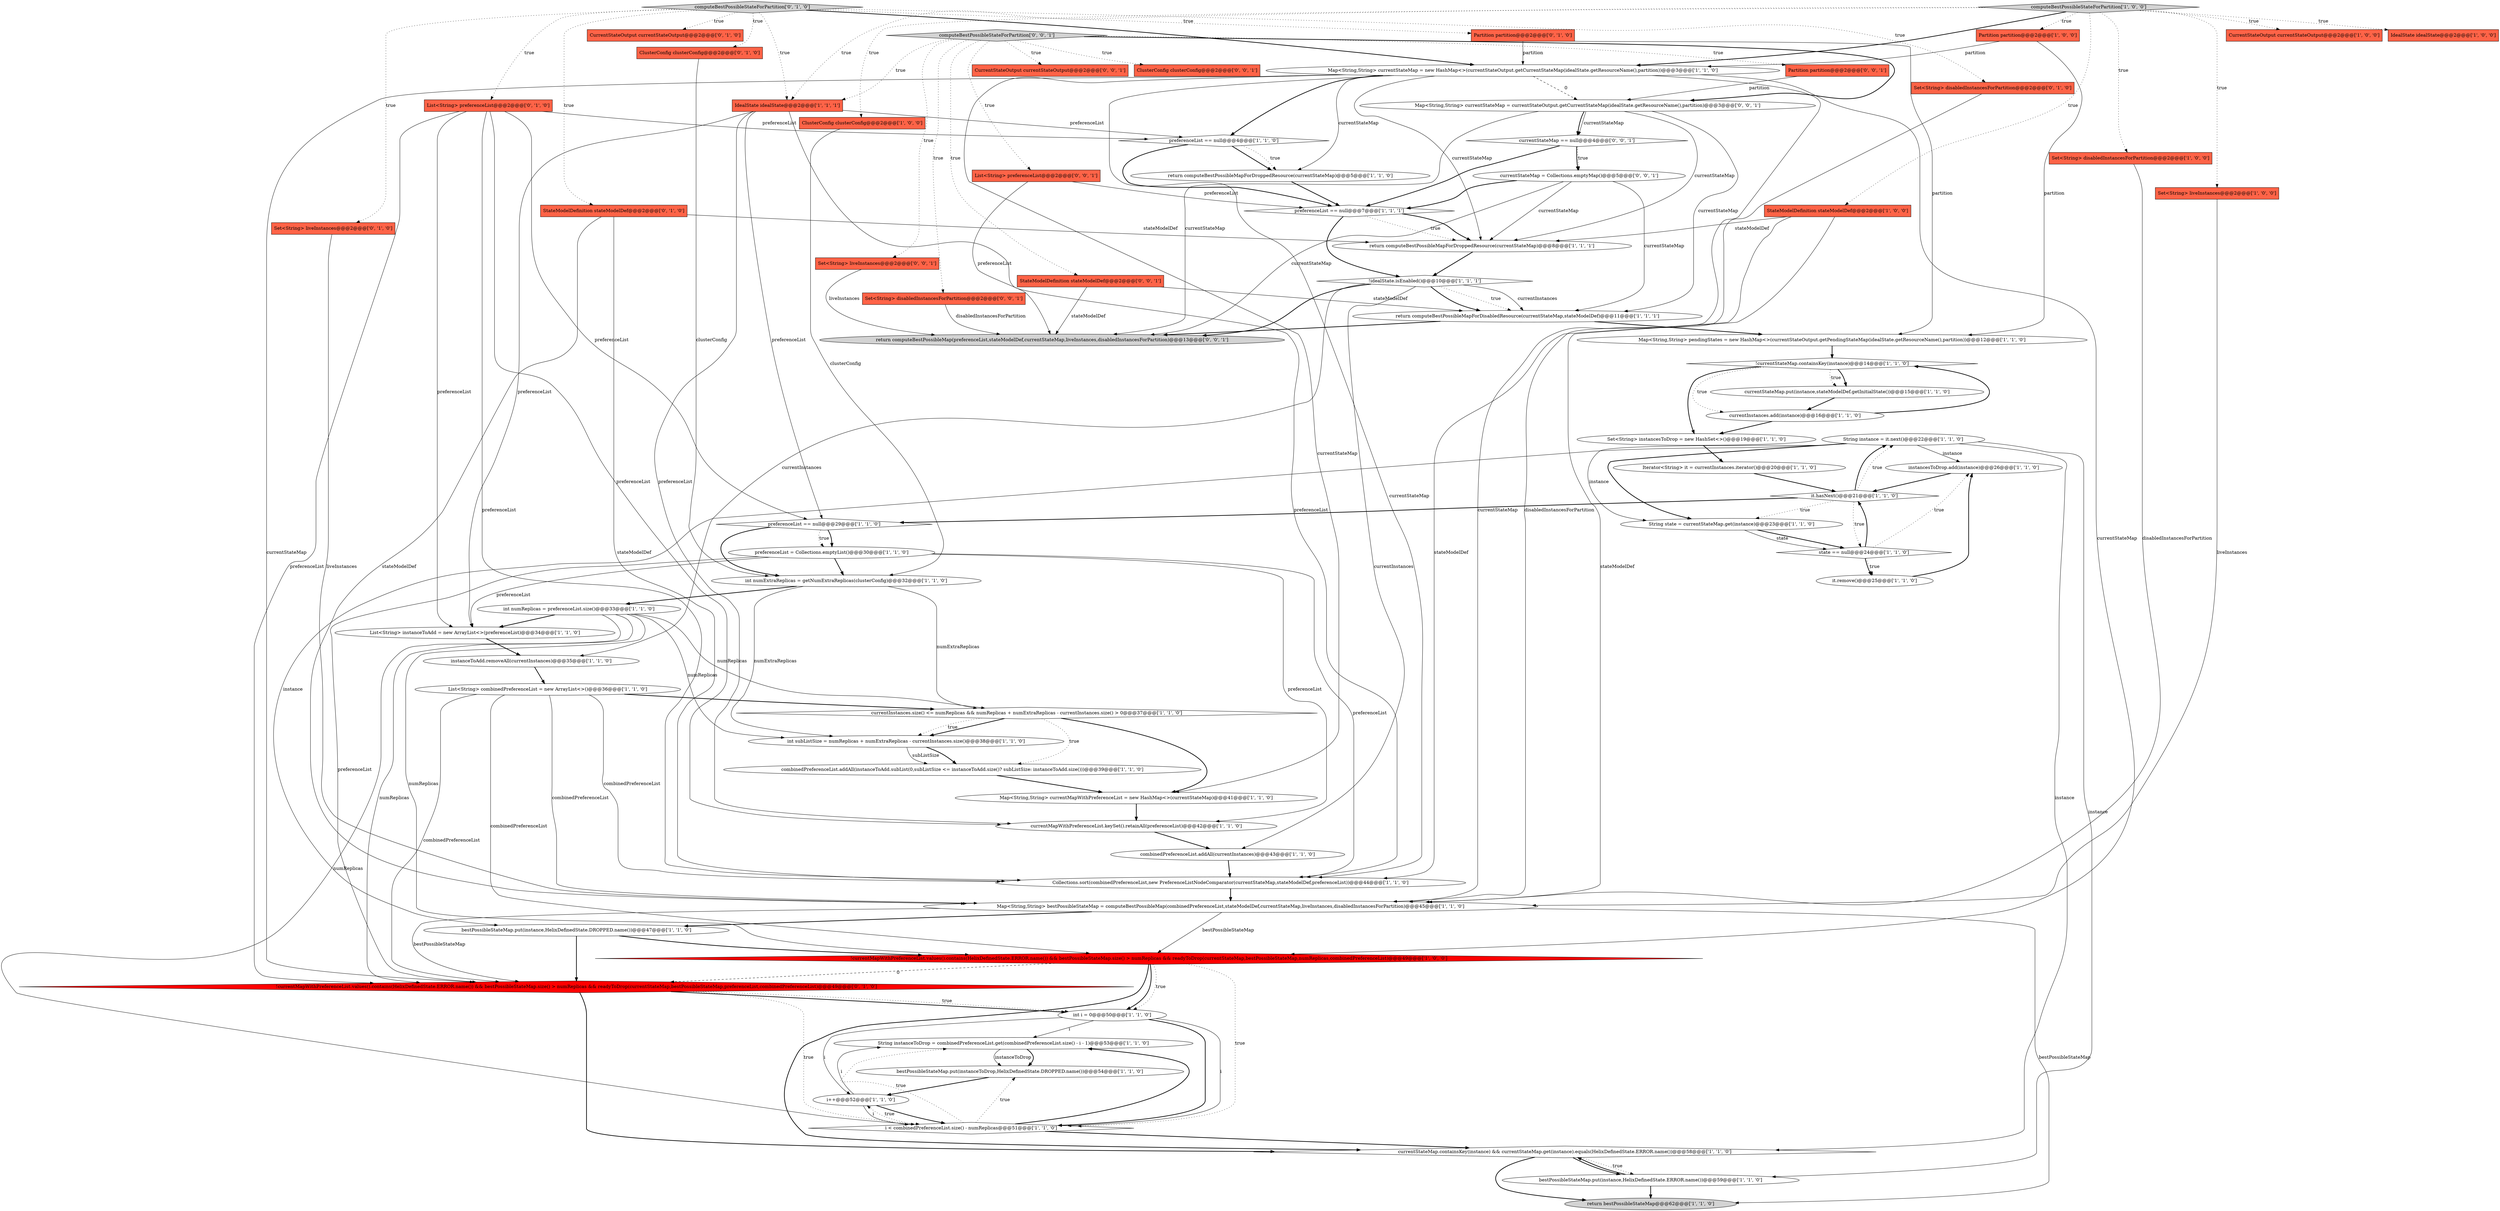 digraph {
7 [style = filled, label = "instanceToAdd.removeAll(currentInstances)@@@35@@@['1', '1', '0']", fillcolor = white, shape = ellipse image = "AAA0AAABBB1BBB"];
54 [style = filled, label = "StateModelDefinition stateModelDef@@@2@@@['0', '1', '0']", fillcolor = tomato, shape = box image = "AAA0AAABBB2BBB"];
3 [style = filled, label = "Map<String,String> bestPossibleStateMap = computeBestPossibleMap(combinedPreferenceList,stateModelDef,currentStateMap,liveInstances,disabledInstancesForPartition)@@@45@@@['1', '1', '0']", fillcolor = white, shape = ellipse image = "AAA0AAABBB1BBB"];
61 [style = filled, label = "computeBestPossibleStateForPartition['0', '1', '0']", fillcolor = lightgray, shape = diamond image = "AAA0AAABBB2BBB"];
58 [style = filled, label = "ClusterConfig clusterConfig@@@2@@@['0', '1', '0']", fillcolor = tomato, shape = box image = "AAA0AAABBB2BBB"];
38 [style = filled, label = "return computeBestPossibleMapForDroppedResource(currentStateMap)@@@8@@@['1', '1', '1']", fillcolor = white, shape = ellipse image = "AAA0AAABBB1BBB"];
56 [style = filled, label = "Set<String> disabledInstancesForPartition@@@2@@@['0', '1', '0']", fillcolor = tomato, shape = box image = "AAA0AAABBB2BBB"];
14 [style = filled, label = "Iterator<String> it = currentInstances.iterator()@@@20@@@['1', '1', '0']", fillcolor = white, shape = ellipse image = "AAA0AAABBB1BBB"];
35 [style = filled, label = "bestPossibleStateMap.put(instanceToDrop,HelixDefinedState.DROPPED.name())@@@54@@@['1', '1', '0']", fillcolor = white, shape = ellipse image = "AAA0AAABBB1BBB"];
71 [style = filled, label = "currentStateMap == null@@@4@@@['0', '0', '1']", fillcolor = white, shape = diamond image = "AAA0AAABBB3BBB"];
8 [style = filled, label = "List<String> combinedPreferenceList = new ArrayList<>()@@@36@@@['1', '1', '0']", fillcolor = white, shape = ellipse image = "AAA0AAABBB1BBB"];
13 [style = filled, label = "!idealState.isEnabled()@@@10@@@['1', '1', '1']", fillcolor = white, shape = diamond image = "AAA0AAABBB1BBB"];
28 [style = filled, label = "int numExtraReplicas = getNumExtraReplicas(clusterConfig)@@@32@@@['1', '1', '0']", fillcolor = white, shape = ellipse image = "AAA0AAABBB1BBB"];
33 [style = filled, label = "return computeBestPossibleMapForDisabledResource(currentStateMap,stateModelDef)@@@11@@@['1', '1', '1']", fillcolor = white, shape = ellipse image = "AAA0AAABBB1BBB"];
18 [style = filled, label = "ClusterConfig clusterConfig@@@2@@@['1', '0', '0']", fillcolor = tomato, shape = box image = "AAA0AAABBB1BBB"];
21 [style = filled, label = "currentStateMap.put(instance,stateModelDef.getInitialState())@@@15@@@['1', '1', '0']", fillcolor = white, shape = ellipse image = "AAA0AAABBB1BBB"];
45 [style = filled, label = "bestPossibleStateMap.put(instance,HelixDefinedState.ERROR.name())@@@59@@@['1', '1', '0']", fillcolor = white, shape = ellipse image = "AAA0AAABBB1BBB"];
47 [style = filled, label = "int i = 0@@@50@@@['1', '1', '0']", fillcolor = white, shape = ellipse image = "AAA0AAABBB1BBB"];
27 [style = filled, label = "combinedPreferenceList.addAll(instanceToAdd.subList(0,subListSize <= instanceToAdd.size()? subListSize: instanceToAdd.size()))@@@39@@@['1', '1', '0']", fillcolor = white, shape = ellipse image = "AAA0AAABBB1BBB"];
15 [style = filled, label = "currentInstances.add(instance)@@@16@@@['1', '1', '0']", fillcolor = white, shape = ellipse image = "AAA0AAABBB1BBB"];
37 [style = filled, label = "it.hasNext()@@@21@@@['1', '1', '0']", fillcolor = white, shape = diamond image = "AAA0AAABBB1BBB"];
60 [style = filled, label = "CurrentStateOutput currentStateOutput@@@2@@@['0', '1', '0']", fillcolor = tomato, shape = box image = "AAA0AAABBB2BBB"];
46 [style = filled, label = "Map<String,String> currentMapWithPreferenceList = new HashMap<>(currentStateMap)@@@41@@@['1', '1', '0']", fillcolor = white, shape = ellipse image = "AAA0AAABBB1BBB"];
70 [style = filled, label = "Set<String> liveInstances@@@2@@@['0', '0', '1']", fillcolor = tomato, shape = box image = "AAA0AAABBB3BBB"];
31 [style = filled, label = "currentStateMap.containsKey(instance) && currentStateMap.get(instance).equals(HelixDefinedState.ERROR.name())@@@58@@@['1', '1', '0']", fillcolor = white, shape = diamond image = "AAA0AAABBB1BBB"];
17 [style = filled, label = "preferenceList = Collections.emptyList()@@@30@@@['1', '1', '0']", fillcolor = white, shape = ellipse image = "AAA0AAABBB1BBB"];
44 [style = filled, label = "String instanceToDrop = combinedPreferenceList.get(combinedPreferenceList.size() - i - 1)@@@53@@@['1', '1', '0']", fillcolor = white, shape = ellipse image = "AAA0AAABBB1BBB"];
52 [style = filled, label = "!currentMapWithPreferenceList.values().contains(HelixDefinedState.ERROR.name()) && bestPossibleStateMap.size() > numReplicas && readyToDrop(currentStateMap,bestPossibleStateMap,numReplicas,combinedPreferenceList)@@@49@@@['1', '0', '0']", fillcolor = red, shape = diamond image = "AAA1AAABBB1BBB"];
51 [style = filled, label = "int numReplicas = preferenceList.size()@@@33@@@['1', '1', '0']", fillcolor = white, shape = ellipse image = "AAA0AAABBB1BBB"];
72 [style = filled, label = "List<String> preferenceList@@@2@@@['0', '0', '1']", fillcolor = tomato, shape = box image = "AAA0AAABBB3BBB"];
1 [style = filled, label = "String instance = it.next()@@@22@@@['1', '1', '0']", fillcolor = white, shape = ellipse image = "AAA0AAABBB1BBB"];
65 [style = filled, label = "return computeBestPossibleMap(preferenceList,stateModelDef,currentStateMap,liveInstances,disabledInstancesForPartition)@@@13@@@['0', '0', '1']", fillcolor = lightgray, shape = ellipse image = "AAA0AAABBB3BBB"];
53 [style = filled, label = "Partition partition@@@2@@@['0', '1', '0']", fillcolor = tomato, shape = box image = "AAA0AAABBB2BBB"];
41 [style = filled, label = "computeBestPossibleStateForPartition['1', '0', '0']", fillcolor = lightgray, shape = diamond image = "AAA0AAABBB1BBB"];
26 [style = filled, label = "Partition partition@@@2@@@['1', '0', '0']", fillcolor = tomato, shape = box image = "AAA0AAABBB1BBB"];
11 [style = filled, label = "List<String> instanceToAdd = new ArrayList<>(preferenceList)@@@34@@@['1', '1', '0']", fillcolor = white, shape = ellipse image = "AAA0AAABBB1BBB"];
40 [style = filled, label = "state == null@@@24@@@['1', '1', '0']", fillcolor = white, shape = diamond image = "AAA0AAABBB1BBB"];
62 [style = filled, label = "CurrentStateOutput currentStateOutput@@@2@@@['0', '0', '1']", fillcolor = tomato, shape = box image = "AAA0AAABBB3BBB"];
23 [style = filled, label = "bestPossibleStateMap.put(instance,HelixDefinedState.DROPPED.name())@@@47@@@['1', '1', '0']", fillcolor = white, shape = ellipse image = "AAA0AAABBB1BBB"];
69 [style = filled, label = "Map<String,String> currentStateMap = currentStateOutput.getCurrentStateMap(idealState.getResourceName(),partition)@@@3@@@['0', '0', '1']", fillcolor = white, shape = ellipse image = "AAA0AAABBB3BBB"];
19 [style = filled, label = "CurrentStateOutput currentStateOutput@@@2@@@['1', '0', '0']", fillcolor = tomato, shape = box image = "AAA0AAABBB1BBB"];
30 [style = filled, label = "preferenceList == null@@@4@@@['1', '1', '0']", fillcolor = white, shape = diamond image = "AAA0AAABBB1BBB"];
34 [style = filled, label = "combinedPreferenceList.addAll(currentInstances)@@@43@@@['1', '1', '0']", fillcolor = white, shape = ellipse image = "AAA0AAABBB1BBB"];
36 [style = filled, label = "preferenceList == null@@@7@@@['1', '1', '1']", fillcolor = white, shape = diamond image = "AAA0AAABBB1BBB"];
64 [style = filled, label = "Set<String> disabledInstancesForPartition@@@2@@@['0', '0', '1']", fillcolor = tomato, shape = box image = "AAA0AAABBB3BBB"];
73 [style = filled, label = "ClusterConfig clusterConfig@@@2@@@['0', '0', '1']", fillcolor = tomato, shape = box image = "AAA0AAABBB3BBB"];
22 [style = filled, label = "IdealState idealState@@@2@@@['1', '0', '0']", fillcolor = tomato, shape = box image = "AAA0AAABBB1BBB"];
48 [style = filled, label = "it.remove()@@@25@@@['1', '1', '0']", fillcolor = white, shape = ellipse image = "AAA0AAABBB1BBB"];
68 [style = filled, label = "Partition partition@@@2@@@['0', '0', '1']", fillcolor = tomato, shape = box image = "AAA0AAABBB3BBB"];
50 [style = filled, label = "Map<String,String> currentStateMap = new HashMap<>(currentStateOutput.getCurrentStateMap(idealState.getResourceName(),partition))@@@3@@@['1', '1', '0']", fillcolor = white, shape = ellipse image = "AAA0AAABBB1BBB"];
57 [style = filled, label = "List<String> preferenceList@@@2@@@['0', '1', '0']", fillcolor = tomato, shape = box image = "AAA0AAABBB2BBB"];
5 [style = filled, label = "preferenceList == null@@@29@@@['1', '1', '0']", fillcolor = white, shape = diamond image = "AAA0AAABBB1BBB"];
10 [style = filled, label = "Collections.sort(combinedPreferenceList,new PreferenceListNodeComparator(currentStateMap,stateModelDef,preferenceList))@@@44@@@['1', '1', '0']", fillcolor = white, shape = ellipse image = "AAA0AAABBB1BBB"];
20 [style = filled, label = "Map<String,String> pendingStates = new HashMap<>(currentStateOutput.getPendingStateMap(idealState.getResourceName(),partition))@@@12@@@['1', '1', '0']", fillcolor = white, shape = ellipse image = "AAA0AAABBB1BBB"];
2 [style = filled, label = "Set<String> instancesToDrop = new HashSet<>()@@@19@@@['1', '1', '0']", fillcolor = white, shape = ellipse image = "AAA0AAABBB1BBB"];
6 [style = filled, label = "!currentStateMap.containsKey(instance)@@@14@@@['1', '1', '0']", fillcolor = white, shape = diamond image = "AAA0AAABBB1BBB"];
43 [style = filled, label = "i++@@@52@@@['1', '1', '0']", fillcolor = white, shape = ellipse image = "AAA0AAABBB1BBB"];
55 [style = filled, label = "!currentMapWithPreferenceList.values().contains(HelixDefinedState.ERROR.name()) && bestPossibleStateMap.size() > numReplicas && readyToDrop(currentStateMap,bestPossibleStateMap,preferenceList,combinedPreferenceList)@@@49@@@['0', '1', '0']", fillcolor = red, shape = diamond image = "AAA1AAABBB2BBB"];
9 [style = filled, label = "currentInstances.size() <= numReplicas && numReplicas + numExtraReplicas - currentInstances.size() > 0@@@37@@@['1', '1', '0']", fillcolor = white, shape = diamond image = "AAA0AAABBB1BBB"];
63 [style = filled, label = "currentStateMap = Collections.emptyMap()@@@5@@@['0', '0', '1']", fillcolor = white, shape = ellipse image = "AAA0AAABBB3BBB"];
66 [style = filled, label = "StateModelDefinition stateModelDef@@@2@@@['0', '0', '1']", fillcolor = tomato, shape = box image = "AAA0AAABBB3BBB"];
16 [style = filled, label = "currentMapWithPreferenceList.keySet().retainAll(preferenceList)@@@42@@@['1', '1', '0']", fillcolor = white, shape = ellipse image = "AAA0AAABBB1BBB"];
49 [style = filled, label = "IdealState idealState@@@2@@@['1', '1', '1']", fillcolor = tomato, shape = box image = "AAA0AAABBB1BBB"];
24 [style = filled, label = "instancesToDrop.add(instance)@@@26@@@['1', '1', '0']", fillcolor = white, shape = ellipse image = "AAA0AAABBB1BBB"];
29 [style = filled, label = "int subListSize = numReplicas + numExtraReplicas - currentInstances.size()@@@38@@@['1', '1', '0']", fillcolor = white, shape = ellipse image = "AAA0AAABBB1BBB"];
0 [style = filled, label = "i < combinedPreferenceList.size() - numReplicas@@@51@@@['1', '1', '0']", fillcolor = white, shape = diamond image = "AAA0AAABBB1BBB"];
25 [style = filled, label = "Set<String> disabledInstancesForPartition@@@2@@@['1', '0', '0']", fillcolor = tomato, shape = box image = "AAA0AAABBB1BBB"];
67 [style = filled, label = "computeBestPossibleStateForPartition['0', '0', '1']", fillcolor = lightgray, shape = diamond image = "AAA0AAABBB3BBB"];
59 [style = filled, label = "Set<String> liveInstances@@@2@@@['0', '1', '0']", fillcolor = tomato, shape = box image = "AAA0AAABBB2BBB"];
4 [style = filled, label = "Set<String> liveInstances@@@2@@@['1', '0', '0']", fillcolor = tomato, shape = box image = "AAA0AAABBB1BBB"];
32 [style = filled, label = "return bestPossibleStateMap@@@62@@@['1', '1', '0']", fillcolor = lightgray, shape = ellipse image = "AAA0AAABBB1BBB"];
39 [style = filled, label = "String state = currentStateMap.get(instance)@@@23@@@['1', '1', '0']", fillcolor = white, shape = ellipse image = "AAA0AAABBB1BBB"];
12 [style = filled, label = "StateModelDefinition stateModelDef@@@2@@@['1', '0', '0']", fillcolor = tomato, shape = box image = "AAA0AAABBB1BBB"];
42 [style = filled, label = "return computeBestPossibleMapForDroppedResource(currentStateMap)@@@5@@@['1', '1', '0']", fillcolor = white, shape = ellipse image = "AAA0AAABBB1BBB"];
8->55 [style = solid, label="combinedPreferenceList"];
51->0 [style = solid, label="numReplicas"];
51->9 [style = solid, label="numReplicas"];
55->47 [style = bold, label=""];
12->10 [style = solid, label="stateModelDef"];
44->35 [style = bold, label=""];
21->15 [style = bold, label=""];
53->50 [style = solid, label="partition"];
1->31 [style = solid, label="instance"];
30->36 [style = bold, label=""];
37->1 [style = dotted, label="true"];
59->3 [style = solid, label="liveInstances"];
50->42 [style = solid, label="currentStateMap"];
64->65 [style = solid, label="disabledInstancesForPartition"];
35->43 [style = bold, label=""];
5->28 [style = bold, label=""];
7->8 [style = bold, label=""];
45->31 [style = bold, label=""];
63->36 [style = bold, label=""];
54->10 [style = solid, label="stateModelDef"];
36->38 [style = dotted, label="true"];
71->63 [style = bold, label=""];
67->69 [style = bold, label=""];
37->5 [style = bold, label=""];
63->65 [style = solid, label="currentStateMap"];
67->72 [style = dotted, label="true"];
66->33 [style = solid, label="stateModelDef"];
13->7 [style = solid, label="currentInstances"];
4->3 [style = solid, label="liveInstances"];
52->47 [style = bold, label=""];
50->69 [style = dashed, label="0"];
12->3 [style = solid, label="stateModelDef"];
50->52 [style = solid, label="currentStateMap"];
23->52 [style = bold, label=""];
53->20 [style = solid, label="partition"];
41->12 [style = dotted, label="true"];
56->3 [style = solid, label="disabledInstancesForPartition"];
2->14 [style = bold, label=""];
43->0 [style = bold, label=""];
41->49 [style = dotted, label="true"];
55->31 [style = bold, label=""];
12->38 [style = solid, label="stateModelDef"];
47->0 [style = bold, label=""];
9->29 [style = bold, label=""];
1->45 [style = solid, label="instance"];
48->24 [style = bold, label=""];
51->11 [style = bold, label=""];
1->23 [style = solid, label="instance"];
40->37 [style = bold, label=""];
50->38 [style = solid, label="currentStateMap"];
14->37 [style = bold, label=""];
6->15 [style = dotted, label="true"];
69->33 [style = solid, label="currentStateMap"];
51->29 [style = solid, label="numReplicas"];
0->44 [style = dotted, label="true"];
28->9 [style = solid, label="numExtraReplicas"];
0->43 [style = dotted, label="true"];
61->53 [style = dotted, label="true"];
50->30 [style = bold, label=""];
37->1 [style = bold, label=""];
30->42 [style = bold, label=""];
44->35 [style = solid, label="instanceToDrop"];
61->60 [style = dotted, label="true"];
16->34 [style = bold, label=""];
51->55 [style = solid, label="numReplicas"];
40->48 [style = dotted, label="true"];
5->17 [style = bold, label=""];
52->55 [style = dashed, label="0"];
6->2 [style = bold, label=""];
50->55 [style = solid, label="currentStateMap"];
25->3 [style = solid, label="disabledInstancesForPartition"];
29->27 [style = bold, label=""];
3->23 [style = bold, label=""];
26->20 [style = solid, label="partition"];
27->46 [style = bold, label=""];
70->65 [style = solid, label="liveInstances"];
71->36 [style = bold, label=""];
57->5 [style = solid, label="preferenceList"];
69->65 [style = solid, label="currentStateMap"];
29->27 [style = solid, label="subListSize"];
0->44 [style = bold, label=""];
33->65 [style = bold, label=""];
54->3 [style = solid, label="stateModelDef"];
52->0 [style = dotted, label="true"];
49->5 [style = solid, label="preferenceList"];
57->30 [style = solid, label="preferenceList"];
41->50 [style = bold, label=""];
1->39 [style = solid, label="instance"];
0->31 [style = bold, label=""];
61->54 [style = dotted, label="true"];
8->52 [style = solid, label="combinedPreferenceList"];
1->39 [style = bold, label=""];
43->44 [style = solid, label="i"];
47->43 [style = solid, label="i"];
57->11 [style = solid, label="preferenceList"];
30->42 [style = dotted, label="true"];
46->16 [style = bold, label=""];
51->52 [style = solid, label="numReplicas"];
6->21 [style = bold, label=""];
31->32 [style = bold, label=""];
31->45 [style = dotted, label="true"];
41->25 [style = dotted, label="true"];
61->56 [style = dotted, label="true"];
9->46 [style = bold, label=""];
45->32 [style = bold, label=""];
28->29 [style = solid, label="numExtraReplicas"];
61->59 [style = dotted, label="true"];
47->0 [style = solid, label="i"];
68->69 [style = solid, label="partition"];
72->36 [style = solid, label="preferenceList"];
55->47 [style = dotted, label="true"];
67->66 [style = dotted, label="true"];
67->73 [style = dotted, label="true"];
55->0 [style = dotted, label="true"];
57->55 [style = solid, label="preferenceList"];
3->32 [style = solid, label="bestPossibleStateMap"];
61->58 [style = dotted, label="true"];
61->57 [style = dotted, label="true"];
36->13 [style = bold, label=""];
66->65 [style = solid, label="stateModelDef"];
63->33 [style = solid, label="currentStateMap"];
41->4 [style = dotted, label="true"];
13->33 [style = dotted, label="true"];
17->10 [style = solid, label="preferenceList"];
39->40 [style = bold, label=""];
26->50 [style = solid, label="partition"];
50->10 [style = solid, label="currentStateMap"];
49->30 [style = solid, label="preferenceList"];
6->21 [style = dotted, label="true"];
52->47 [style = dotted, label="true"];
17->11 [style = solid, label="preferenceList"];
58->28 [style = solid, label="clusterConfig"];
41->19 [style = dotted, label="true"];
57->16 [style = solid, label="preferenceList"];
13->65 [style = bold, label=""];
67->70 [style = dotted, label="true"];
43->0 [style = solid, label="i"];
57->10 [style = solid, label="preferenceList"];
1->24 [style = solid, label="instance"];
8->10 [style = solid, label="combinedPreferenceList"];
72->65 [style = solid, label="preferenceList"];
5->17 [style = dotted, label="true"];
67->49 [style = dotted, label="true"];
15->2 [style = bold, label=""];
9->29 [style = dotted, label="true"];
41->22 [style = dotted, label="true"];
13->34 [style = solid, label="currentInstances"];
33->20 [style = bold, label=""];
40->48 [style = bold, label=""];
54->38 [style = solid, label="stateModelDef"];
50->46 [style = solid, label="currentStateMap"];
47->44 [style = solid, label="i"];
67->64 [style = dotted, label="true"];
49->16 [style = solid, label="preferenceList"];
40->24 [style = dotted, label="true"];
0->35 [style = dotted, label="true"];
10->3 [style = bold, label=""];
41->18 [style = dotted, label="true"];
15->6 [style = bold, label=""];
3->55 [style = solid, label="bestPossibleStateMap"];
20->6 [style = bold, label=""];
42->36 [style = bold, label=""];
63->38 [style = solid, label="currentStateMap"];
28->51 [style = bold, label=""];
13->33 [style = solid, label="currentInstances"];
34->10 [style = bold, label=""];
17->16 [style = solid, label="preferenceList"];
50->3 [style = solid, label="currentStateMap"];
18->28 [style = solid, label="clusterConfig"];
69->71 [style = solid, label="currentStateMap"];
69->38 [style = solid, label="currentStateMap"];
49->11 [style = solid, label="preferenceList"];
9->27 [style = dotted, label="true"];
41->26 [style = dotted, label="true"];
17->28 [style = bold, label=""];
69->71 [style = bold, label=""];
3->52 [style = solid, label="bestPossibleStateMap"];
39->40 [style = solid, label="state"];
49->10 [style = solid, label="preferenceList"];
11->7 [style = bold, label=""];
37->39 [style = dotted, label="true"];
24->37 [style = bold, label=""];
8->9 [style = bold, label=""];
52->31 [style = bold, label=""];
61->50 [style = bold, label=""];
36->38 [style = bold, label=""];
37->40 [style = dotted, label="true"];
61->49 [style = dotted, label="true"];
8->3 [style = solid, label="combinedPreferenceList"];
13->33 [style = bold, label=""];
38->13 [style = bold, label=""];
31->45 [style = bold, label=""];
67->62 [style = dotted, label="true"];
17->55 [style = solid, label="preferenceList"];
23->55 [style = bold, label=""];
67->68 [style = dotted, label="true"];
71->63 [style = dotted, label="true"];
}
